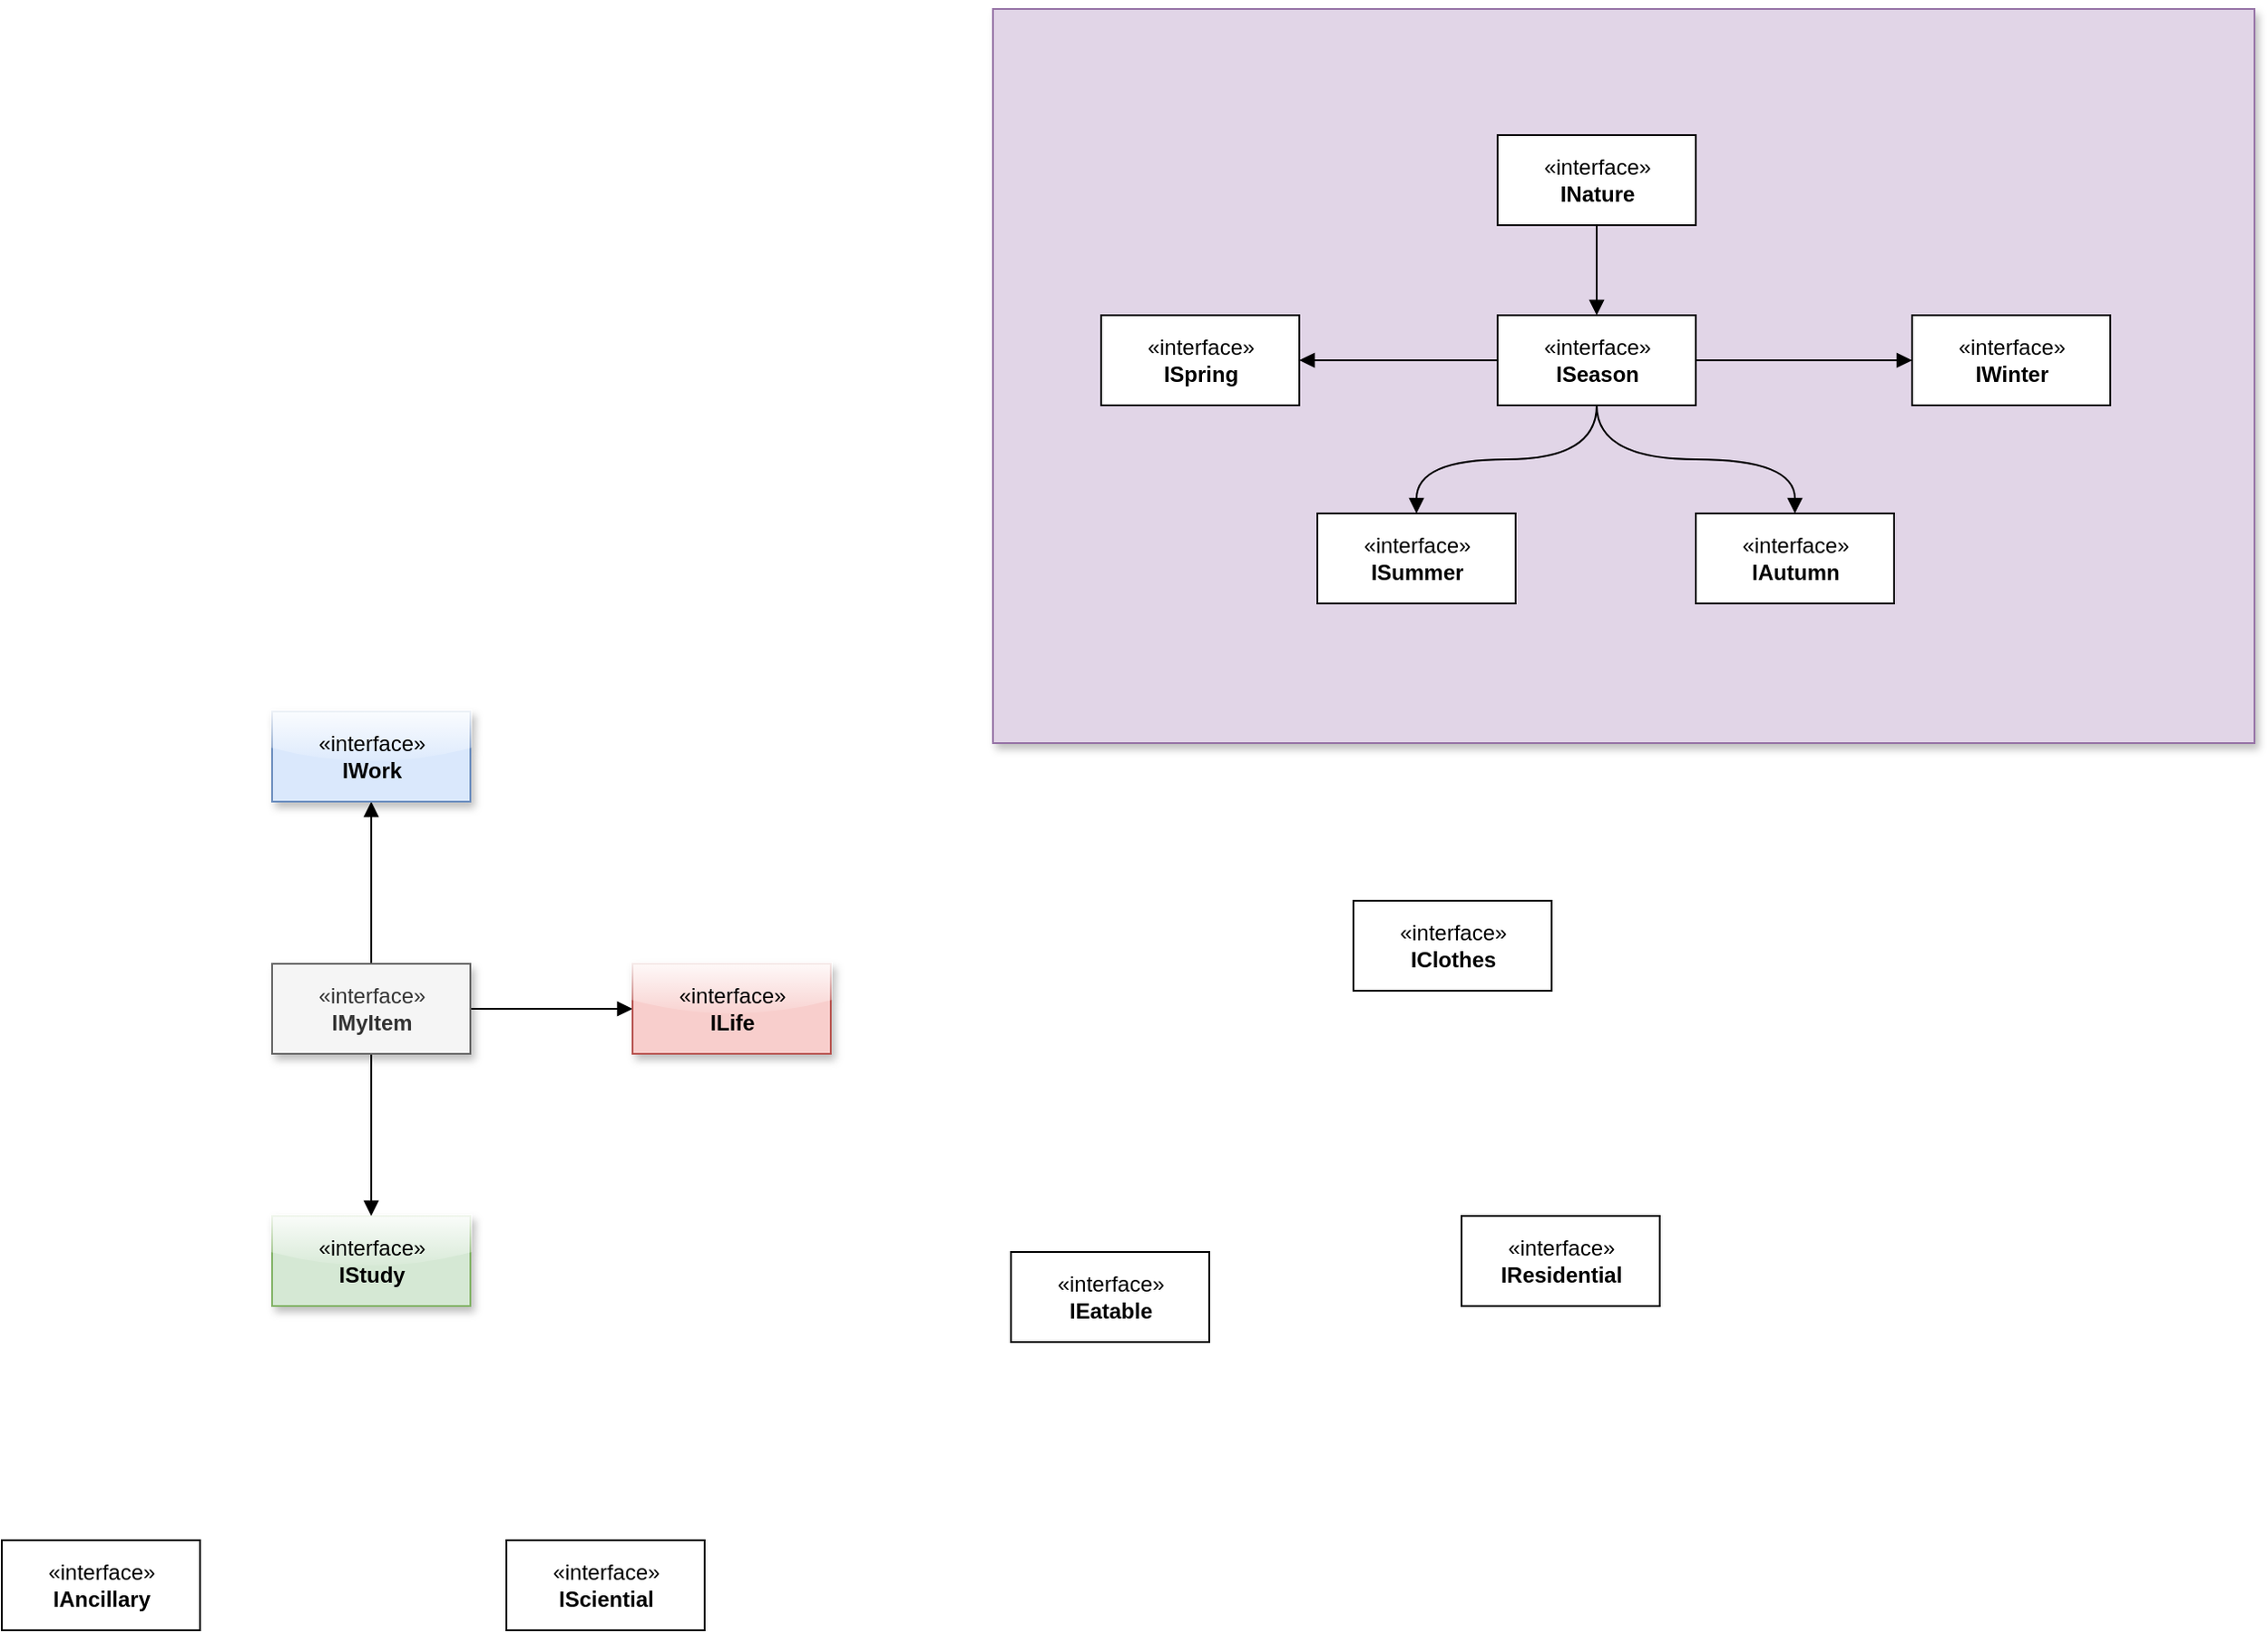 <mxfile version="16.1.2" type="device"><diagram id="pl8_vGTk-MUOf79p7Lbk" name="第 1 页"><mxGraphModel dx="1346" dy="1053" grid="1" gridSize="10" guides="1" tooltips="1" connect="1" arrows="1" fold="1" page="1" pageScale="1" pageWidth="827" pageHeight="1169" math="0" shadow="0"><root><mxCell id="0"/><mxCell id="1" parent="0"/><mxCell id="-SSPL3Bn9bL4buo_O6Tn-18" value="" style="text;strokeColor=#9673a6;fillColor=#e1d5e7;align=left;verticalAlign=middle;spacingTop=-1;spacingLeft=4;spacingRight=4;rotatable=0;labelPosition=right;points=[];portConstraint=eastwest;rounded=0;shadow=1;glass=0;sketch=0;" vertex="1" parent="1"><mxGeometry x="760" y="40" width="700" height="407.5" as="geometry"/></mxCell><mxCell id="-SSPL3Bn9bL4buo_O6Tn-5" value="«interface»&lt;br&gt;&lt;b&gt;IStudy&lt;/b&gt;" style="html=1;shadow=1;glass=1;fillColor=#d5e8d4;strokeColor=#82b366;" vertex="1" parent="1"><mxGeometry x="360" y="710" width="110" height="50" as="geometry"/></mxCell><mxCell id="-SSPL3Bn9bL4buo_O6Tn-27" value="" style="edgeStyle=orthogonalEdgeStyle;curved=1;rounded=0;orthogonalLoop=1;jettySize=auto;html=1;endArrow=block;endFill=1;elbow=vertical;" edge="1" parent="1" source="-SSPL3Bn9bL4buo_O6Tn-6" target="-SSPL3Bn9bL4buo_O6Tn-8"><mxGeometry relative="1" as="geometry"/></mxCell><mxCell id="-SSPL3Bn9bL4buo_O6Tn-28" value="" style="edgeStyle=orthogonalEdgeStyle;curved=1;rounded=0;orthogonalLoop=1;jettySize=auto;html=1;endArrow=block;endFill=1;elbow=vertical;" edge="1" parent="1" source="-SSPL3Bn9bL4buo_O6Tn-6" target="-SSPL3Bn9bL4buo_O6Tn-5"><mxGeometry relative="1" as="geometry"/></mxCell><mxCell id="-SSPL3Bn9bL4buo_O6Tn-29" value="" style="edgeStyle=orthogonalEdgeStyle;curved=1;rounded=0;orthogonalLoop=1;jettySize=auto;html=1;endArrow=block;endFill=1;elbow=vertical;" edge="1" parent="1" source="-SSPL3Bn9bL4buo_O6Tn-6" target="-SSPL3Bn9bL4buo_O6Tn-7"><mxGeometry relative="1" as="geometry"/></mxCell><mxCell id="-SSPL3Bn9bL4buo_O6Tn-6" value="«interface»&lt;br&gt;&lt;b&gt;IMyItem&lt;/b&gt;" style="html=1;shadow=1;glass=0;fillColor=#f5f5f5;fontColor=#333333;strokeColor=#666666;" vertex="1" parent="1"><mxGeometry x="360" y="570" width="110" height="50" as="geometry"/></mxCell><mxCell id="-SSPL3Bn9bL4buo_O6Tn-7" value="«interface»&lt;br&gt;&lt;b&gt;ILife&lt;/b&gt;" style="html=1;fillColor=#f8cecc;strokeColor=#b85450;glass=1;shadow=1;rounded=0;sketch=0;" vertex="1" parent="1"><mxGeometry x="560" y="570" width="110" height="50" as="geometry"/></mxCell><mxCell id="-SSPL3Bn9bL4buo_O6Tn-8" value="«interface»&lt;br&gt;&lt;b&gt;IWork&lt;/b&gt;" style="html=1;shadow=1;glass=1;fillColor=#dae8fc;strokeColor=#6c8ebf;" vertex="1" parent="1"><mxGeometry x="360" y="430" width="110" height="50" as="geometry"/></mxCell><mxCell id="-SSPL3Bn9bL4buo_O6Tn-9" value="«interface»&lt;br&gt;&lt;b&gt;ISciential&lt;/b&gt;" style="html=1;" vertex="1" parent="1"><mxGeometry x="490" y="890" width="110" height="50" as="geometry"/></mxCell><mxCell id="-SSPL3Bn9bL4buo_O6Tn-10" value="«interface»&lt;br&gt;&lt;b&gt;IAncillary&lt;/b&gt;" style="html=1;" vertex="1" parent="1"><mxGeometry x="210" y="890" width="110" height="50" as="geometry"/></mxCell><mxCell id="-SSPL3Bn9bL4buo_O6Tn-11" value="«interface»&lt;br&gt;&lt;b&gt;IClothes&lt;/b&gt;" style="html=1;" vertex="1" parent="1"><mxGeometry x="960" y="535" width="110" height="50" as="geometry"/></mxCell><mxCell id="-SSPL3Bn9bL4buo_O6Tn-12" value="«interface»&lt;br&gt;&lt;b&gt;IEatable&lt;/b&gt;" style="html=1;" vertex="1" parent="1"><mxGeometry x="770" y="730" width="110" height="50" as="geometry"/></mxCell><mxCell id="-SSPL3Bn9bL4buo_O6Tn-13" value="«interface»&lt;br&gt;&lt;b&gt;IResidential&lt;/b&gt;" style="html=1;" vertex="1" parent="1"><mxGeometry x="1020" y="710" width="110" height="50" as="geometry"/></mxCell><mxCell id="-SSPL3Bn9bL4buo_O6Tn-14" value="«interface»&lt;br&gt;&lt;b&gt;IWinter&lt;/b&gt;" style="html=1;" vertex="1" parent="1"><mxGeometry x="1270" y="210" width="110" height="50" as="geometry"/></mxCell><mxCell id="-SSPL3Bn9bL4buo_O6Tn-15" value="«interface»&lt;br&gt;&lt;b&gt;ISpring&lt;/b&gt;" style="html=1;" vertex="1" parent="1"><mxGeometry x="820" y="210" width="110" height="50" as="geometry"/></mxCell><mxCell id="-SSPL3Bn9bL4buo_O6Tn-16" value="«interface»&lt;br&gt;&lt;b&gt;IAutumn&lt;/b&gt;" style="html=1;" vertex="1" parent="1"><mxGeometry x="1150" y="320" width="110" height="50" as="geometry"/></mxCell><mxCell id="-SSPL3Bn9bL4buo_O6Tn-17" value="«interface»&lt;br&gt;&lt;b&gt;ISummer&lt;/b&gt;" style="html=1;" vertex="1" parent="1"><mxGeometry x="940" y="320" width="110" height="50" as="geometry"/></mxCell><mxCell id="-SSPL3Bn9bL4buo_O6Tn-21" value="" style="edgeStyle=orthogonalEdgeStyle;rounded=0;orthogonalLoop=1;jettySize=auto;html=1;endArrow=block;endFill=1;" edge="1" parent="1" source="-SSPL3Bn9bL4buo_O6Tn-19" target="-SSPL3Bn9bL4buo_O6Tn-20"><mxGeometry relative="1" as="geometry"/></mxCell><mxCell id="-SSPL3Bn9bL4buo_O6Tn-19" value="«interface»&lt;br&gt;&lt;b&gt;INature&lt;/b&gt;" style="html=1;" vertex="1" parent="1"><mxGeometry x="1040" y="110" width="110" height="50" as="geometry"/></mxCell><mxCell id="-SSPL3Bn9bL4buo_O6Tn-23" value="" style="edgeStyle=orthogonalEdgeStyle;rounded=0;orthogonalLoop=1;jettySize=auto;html=1;endArrow=block;endFill=1;" edge="1" parent="1" source="-SSPL3Bn9bL4buo_O6Tn-20" target="-SSPL3Bn9bL4buo_O6Tn-15"><mxGeometry relative="1" as="geometry"/></mxCell><mxCell id="-SSPL3Bn9bL4buo_O6Tn-24" value="" style="edgeStyle=orthogonalEdgeStyle;rounded=0;orthogonalLoop=1;jettySize=auto;html=1;endArrow=block;endFill=1;elbow=vertical;curved=1;" edge="1" parent="1" source="-SSPL3Bn9bL4buo_O6Tn-20" target="-SSPL3Bn9bL4buo_O6Tn-17"><mxGeometry relative="1" as="geometry"/></mxCell><mxCell id="-SSPL3Bn9bL4buo_O6Tn-25" value="" style="edgeStyle=orthogonalEdgeStyle;curved=1;rounded=0;orthogonalLoop=1;jettySize=auto;html=1;endArrow=block;endFill=1;elbow=vertical;" edge="1" parent="1" source="-SSPL3Bn9bL4buo_O6Tn-20" target="-SSPL3Bn9bL4buo_O6Tn-16"><mxGeometry relative="1" as="geometry"/></mxCell><mxCell id="-SSPL3Bn9bL4buo_O6Tn-26" value="" style="edgeStyle=orthogonalEdgeStyle;curved=1;rounded=0;orthogonalLoop=1;jettySize=auto;html=1;endArrow=block;endFill=1;elbow=vertical;" edge="1" parent="1" source="-SSPL3Bn9bL4buo_O6Tn-20" target="-SSPL3Bn9bL4buo_O6Tn-14"><mxGeometry relative="1" as="geometry"/></mxCell><mxCell id="-SSPL3Bn9bL4buo_O6Tn-20" value="«interface»&lt;br&gt;&lt;b&gt;ISeason&lt;/b&gt;" style="html=1;" vertex="1" parent="1"><mxGeometry x="1040" y="210" width="110" height="50" as="geometry"/></mxCell></root></mxGraphModel></diagram></mxfile>